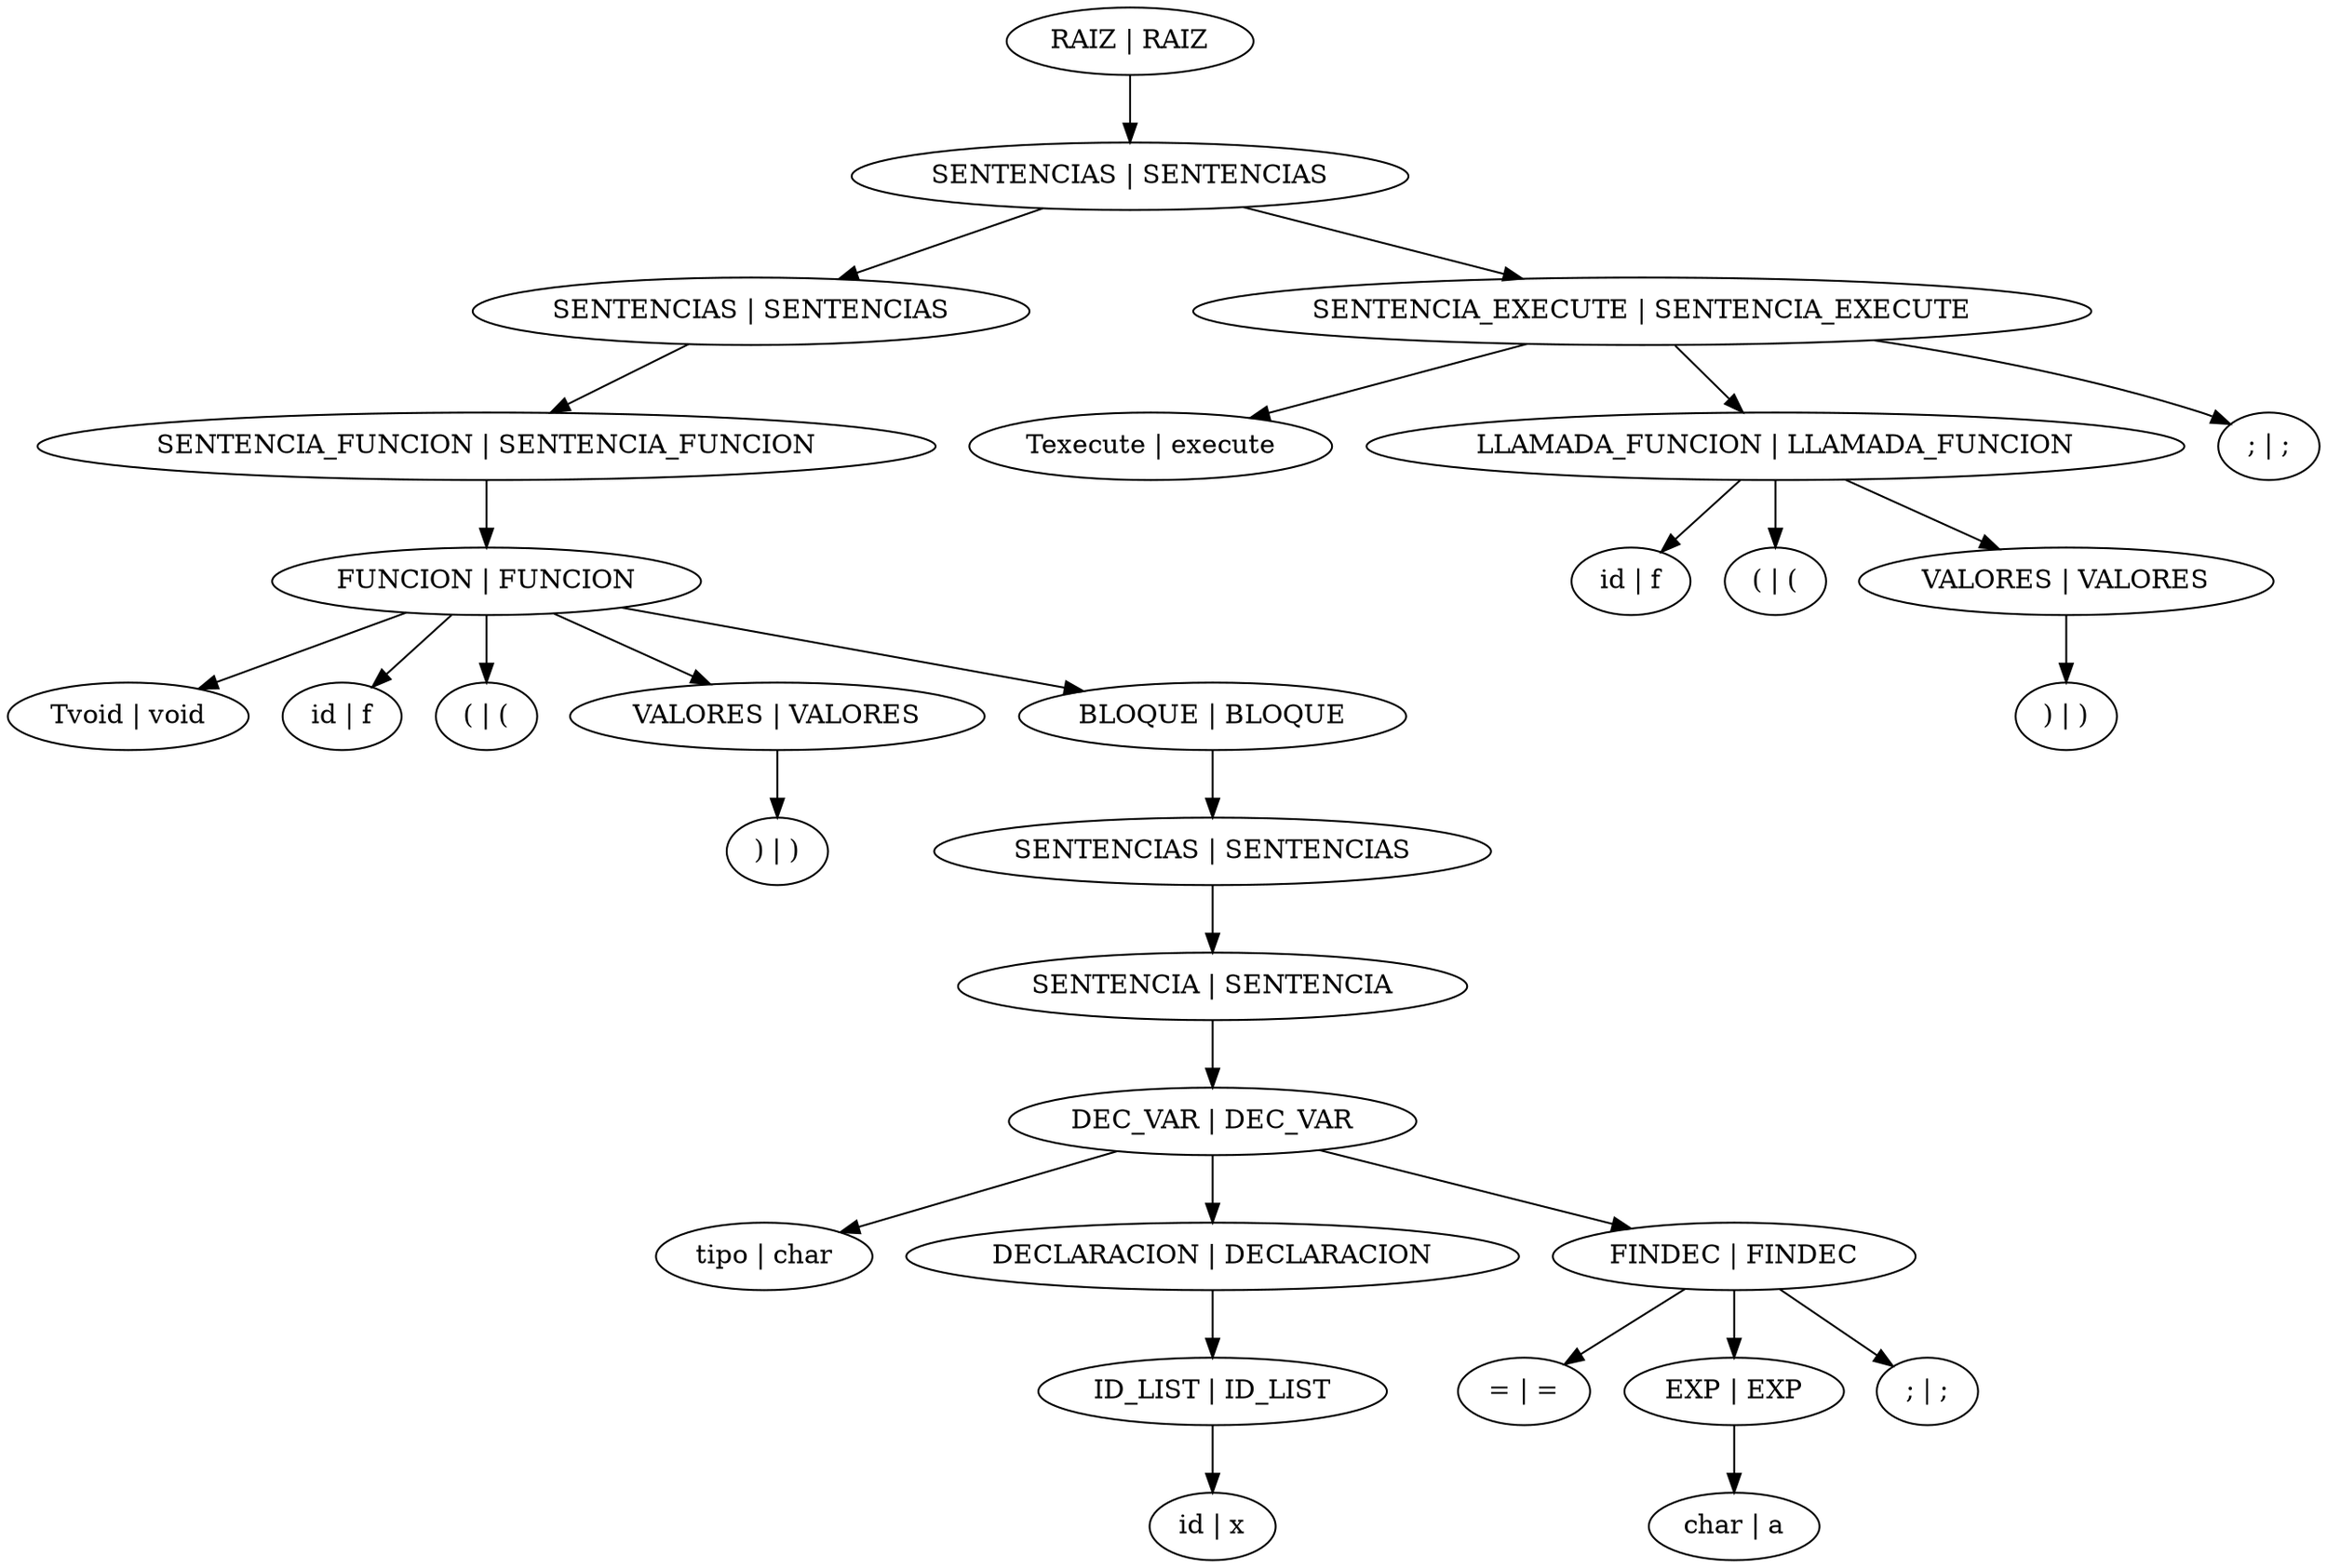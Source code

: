 digraph G{Node0[label="RAIZ | RAIZ"];
Node1[label="SENTENCIAS | SENTENCIAS"];
Node0->Node1;
Node2[label="SENTENCIAS | SENTENCIAS"];
Node1->Node2;
Node3[label="SENTENCIA_FUNCION | SENTENCIA_FUNCION"];
Node2->Node3;
Node4[label="FUNCION | FUNCION"];
Node3->Node4;
Node5[label="Tvoid | void"];
Node4->Node5;
Node6[label="id | f"];
Node4->Node6;
Node7[label="( | ("];
Node4->Node7;
Node8[label="VALORES | VALORES"];
Node4->Node8;
Node9[label=") | )"];
Node8->Node9;
Node10[label="BLOQUE | BLOQUE"];
Node4->Node10;
Node11[label="SENTENCIAS | SENTENCIAS"];
Node10->Node11;
Node12[label="SENTENCIA | SENTENCIA"];
Node11->Node12;
Node13[label="DEC_VAR | DEC_VAR"];
Node12->Node13;
Node14[label="tipo | char"];
Node13->Node14;
Node15[label="DECLARACION | DECLARACION"];
Node13->Node15;
Node16[label="ID_LIST | ID_LIST"];
Node15->Node16;
Node17[label="id | x"];
Node16->Node17;
Node18[label="FINDEC | FINDEC"];
Node13->Node18;
Node19[label="= | ="];
Node18->Node19;
Node20[label="EXP | EXP"];
Node18->Node20;
Node21[label="char | a"];
Node20->Node21;
Node22[label="; | ;"];
Node18->Node22;
Node23[label="SENTENCIA_EXECUTE | SENTENCIA_EXECUTE"];
Node1->Node23;
Node24[label="Texecute | execute"];
Node23->Node24;
Node25[label="LLAMADA_FUNCION | LLAMADA_FUNCION"];
Node23->Node25;
Node26[label="id | f"];
Node25->Node26;
Node27[label="( | ("];
Node25->Node27;
Node28[label="VALORES | VALORES"];
Node25->Node28;
Node29[label=") | )"];
Node28->Node29;
Node30[label="; | ;"];
Node23->Node30;
}